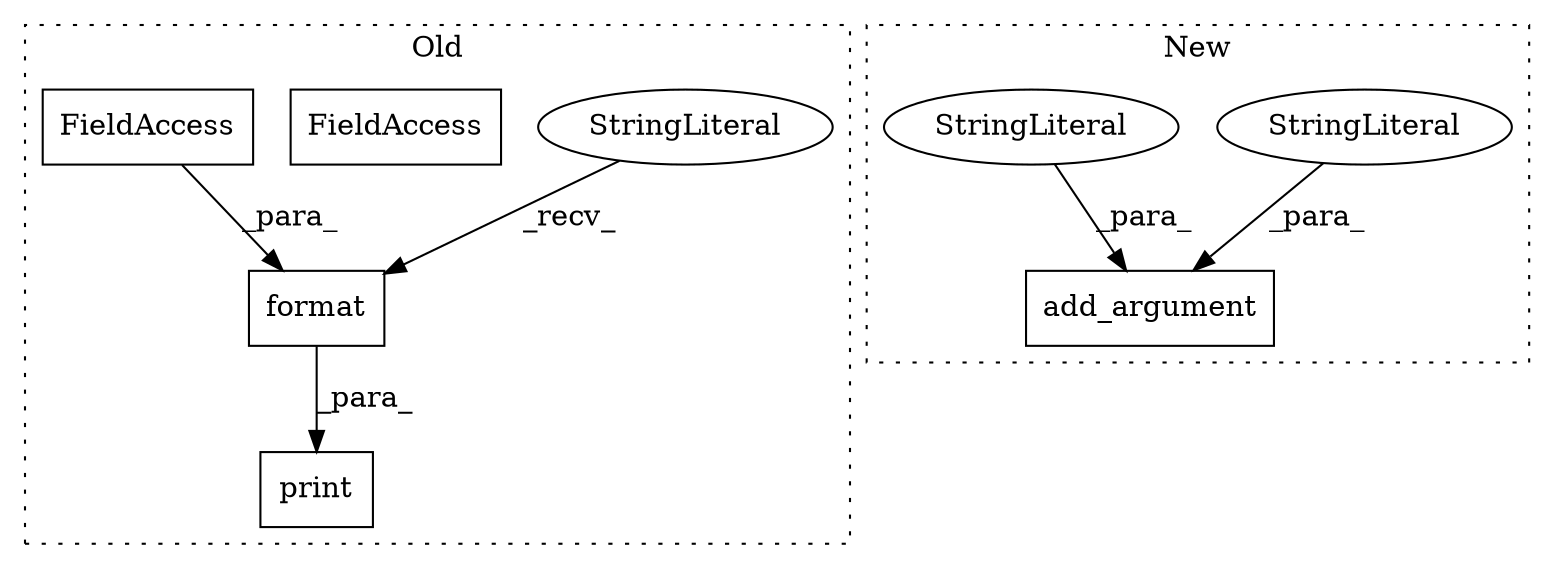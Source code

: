digraph G {
subgraph cluster0 {
1 [label="format" a="32" s="4433,4454" l="7,1" shape="box"];
4 [label="StringLiteral" a="45" s="4418" l="14" shape="ellipse"];
6 [label="FieldAccess" a="22" s="4440" l="14" shape="box"];
7 [label="print" a="32" s="4412,4455" l="6,1" shape="box"];
8 [label="FieldAccess" a="22" s="4440" l="14" shape="box"];
label = "Old";
style="dotted";
}
subgraph cluster1 {
2 [label="add_argument" a="32" s="2999,3074" l="13,1" shape="box"];
3 [label="StringLiteral" a="45" s="3034" l="40" shape="ellipse"];
5 [label="StringLiteral" a="45" s="3012" l="15" shape="ellipse"];
label = "New";
style="dotted";
}
1 -> 7 [label="_para_"];
3 -> 2 [label="_para_"];
4 -> 1 [label="_recv_"];
5 -> 2 [label="_para_"];
8 -> 1 [label="_para_"];
}
